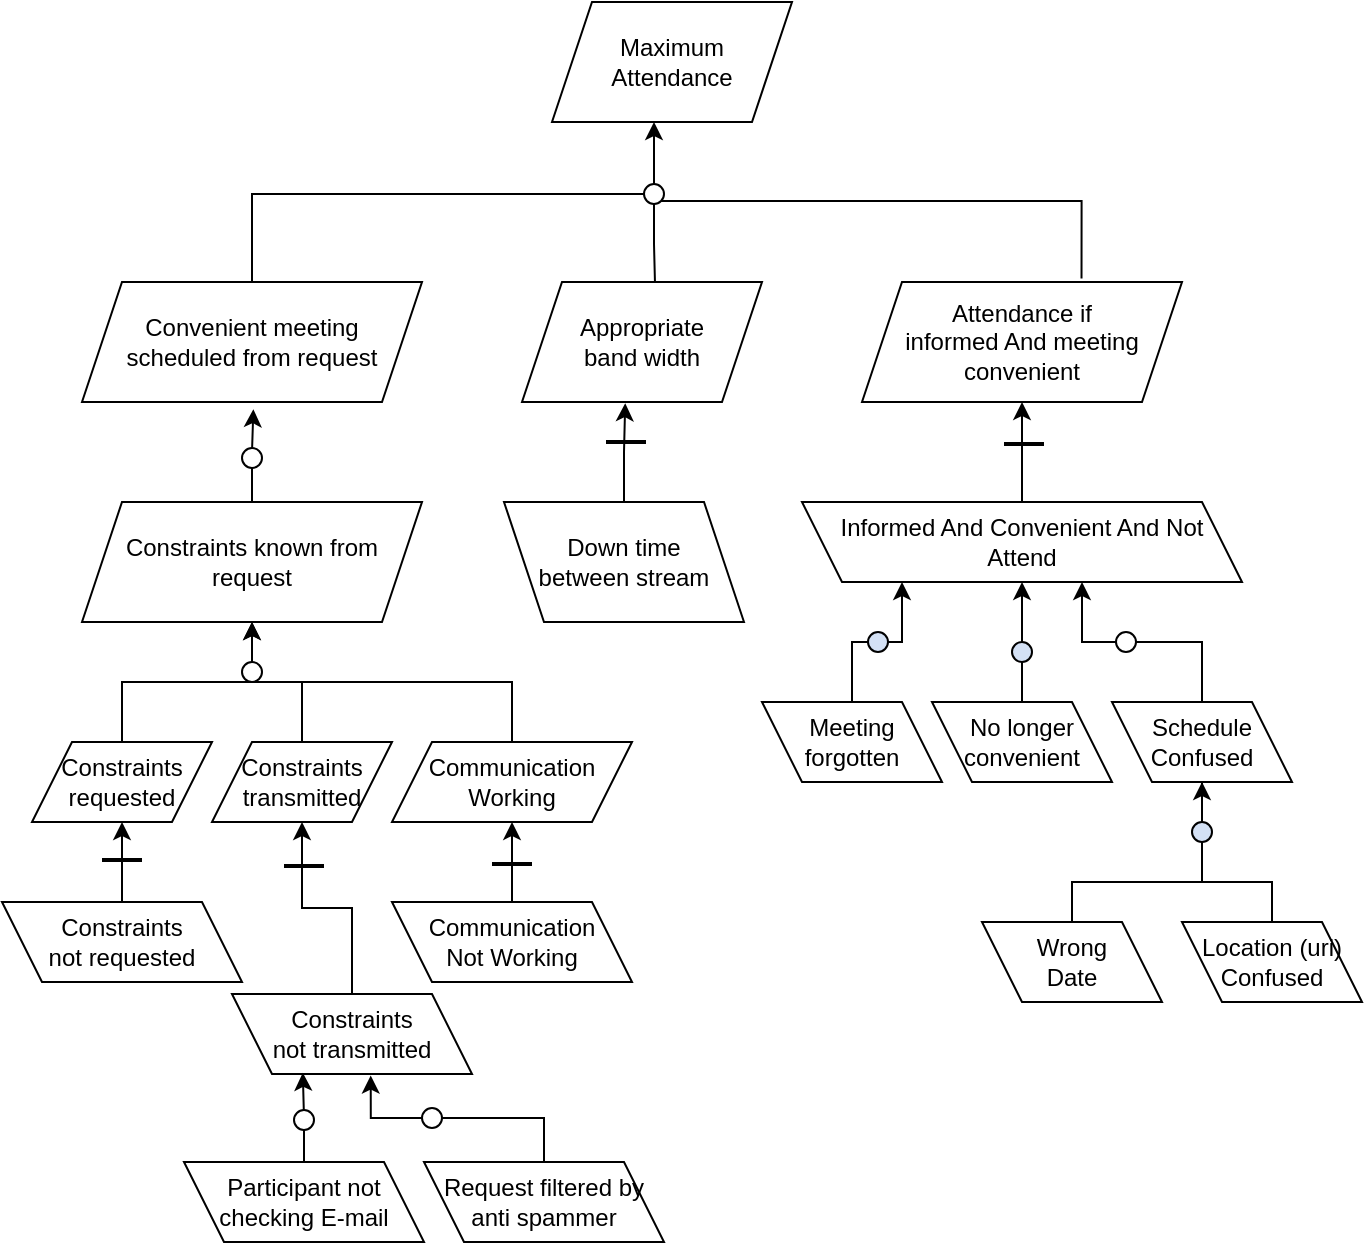 <mxfile version="24.6.4" type="device">
  <diagram name="Page-1" id="mlHsalZhluXgioZ-K4go">
    <mxGraphModel dx="1140" dy="768" grid="1" gridSize="10" guides="1" tooltips="1" connect="1" arrows="1" fold="1" page="1" pageScale="1" pageWidth="850" pageHeight="1100" math="0" shadow="0">
      <root>
        <mxCell id="0" />
        <mxCell id="1" parent="0" />
        <mxCell id="JbYDvvjTxCGBYsaSV6ub-1" value="Maximum&lt;div&gt;Attendance&lt;/div&gt;" style="shape=parallelogram;perimeter=parallelogramPerimeter;whiteSpace=wrap;html=1;fixedSize=1;" parent="1" vertex="1">
          <mxGeometry x="390" y="20" width="120" height="60" as="geometry" />
        </mxCell>
        <mxCell id="JbYDvvjTxCGBYsaSV6ub-2" value="Convenient meeting&lt;div&gt;scheduled from request&lt;/div&gt;" style="shape=parallelogram;perimeter=parallelogramPerimeter;whiteSpace=wrap;html=1;fixedSize=1;" parent="1" vertex="1">
          <mxGeometry x="155" y="160" width="170" height="60" as="geometry" />
        </mxCell>
        <mxCell id="JbYDvvjTxCGBYsaSV6ub-3" value="Appropriate&lt;div&gt;band width&lt;/div&gt;" style="shape=parallelogram;perimeter=parallelogramPerimeter;whiteSpace=wrap;html=1;fixedSize=1;" parent="1" vertex="1">
          <mxGeometry x="375" y="160" width="120" height="60" as="geometry" />
        </mxCell>
        <mxCell id="JbYDvvjTxCGBYsaSV6ub-5" value="Attendance if&lt;div&gt;informed And meeting convenient&lt;/div&gt;" style="shape=parallelogram;perimeter=parallelogramPerimeter;whiteSpace=wrap;html=1;fixedSize=1;" parent="1" vertex="1">
          <mxGeometry x="545" y="160" width="160" height="60" as="geometry" />
        </mxCell>
        <mxCell id="JbYDvvjTxCGBYsaSV6ub-8" style="edgeStyle=orthogonalEdgeStyle;rounded=0;orthogonalLoop=1;jettySize=auto;html=1;exitX=0;exitY=0.5;exitDx=0;exitDy=0;endArrow=none;endFill=0;" parent="1" source="JbYDvvjTxCGBYsaSV6ub-7" target="JbYDvvjTxCGBYsaSV6ub-2" edge="1">
          <mxGeometry relative="1" as="geometry" />
        </mxCell>
        <mxCell id="JbYDvvjTxCGBYsaSV6ub-11" style="edgeStyle=orthogonalEdgeStyle;rounded=0;orthogonalLoop=1;jettySize=auto;html=1;exitX=0.5;exitY=0;exitDx=0;exitDy=0;endArrow=classic;endFill=1;" parent="1" source="JbYDvvjTxCGBYsaSV6ub-7" edge="1">
          <mxGeometry relative="1" as="geometry">
            <mxPoint x="441" y="80.0" as="targetPoint" />
          </mxGeometry>
        </mxCell>
        <mxCell id="JbYDvvjTxCGBYsaSV6ub-7" value="" style="ellipse;whiteSpace=wrap;html=1;aspect=fixed;" parent="1" vertex="1">
          <mxGeometry x="436" y="111" width="10" height="10" as="geometry" />
        </mxCell>
        <mxCell id="JbYDvvjTxCGBYsaSV6ub-9" style="edgeStyle=orthogonalEdgeStyle;rounded=0;orthogonalLoop=1;jettySize=auto;html=1;entryX=0.554;entryY=0;entryDx=0;entryDy=0;entryPerimeter=0;endArrow=none;endFill=0;" parent="1" source="JbYDvvjTxCGBYsaSV6ub-7" target="JbYDvvjTxCGBYsaSV6ub-3" edge="1">
          <mxGeometry relative="1" as="geometry" />
        </mxCell>
        <mxCell id="JbYDvvjTxCGBYsaSV6ub-10" style="edgeStyle=orthogonalEdgeStyle;rounded=0;orthogonalLoop=1;jettySize=auto;html=1;exitX=1;exitY=1;exitDx=0;exitDy=0;entryX=0.686;entryY=-0.029;entryDx=0;entryDy=0;entryPerimeter=0;endArrow=none;endFill=0;" parent="1" source="JbYDvvjTxCGBYsaSV6ub-7" target="JbYDvvjTxCGBYsaSV6ub-5" edge="1">
          <mxGeometry relative="1" as="geometry" />
        </mxCell>
        <mxCell id="JbYDvvjTxCGBYsaSV6ub-12" value="Down time&lt;div&gt;between stream&lt;/div&gt;" style="shape=parallelogram;perimeter=parallelogramPerimeter;whiteSpace=wrap;html=1;fixedSize=1;flipH=1;" parent="1" vertex="1">
          <mxGeometry x="366" y="270" width="120" height="60" as="geometry" />
        </mxCell>
        <mxCell id="JbYDvvjTxCGBYsaSV6ub-13" style="edgeStyle=orthogonalEdgeStyle;rounded=0;orthogonalLoop=1;jettySize=auto;html=1;entryX=0.43;entryY=1.01;entryDx=0;entryDy=0;entryPerimeter=0;" parent="1" source="JbYDvvjTxCGBYsaSV6ub-12" target="JbYDvvjTxCGBYsaSV6ub-3" edge="1">
          <mxGeometry relative="1" as="geometry" />
        </mxCell>
        <mxCell id="JbYDvvjTxCGBYsaSV6ub-14" value="" style="endArrow=none;html=1;rounded=0;strokeWidth=2;" parent="1" edge="1">
          <mxGeometry width="50" height="50" relative="1" as="geometry">
            <mxPoint x="417" y="240" as="sourcePoint" />
            <mxPoint x="437" y="240" as="targetPoint" />
          </mxGeometry>
        </mxCell>
        <mxCell id="JbYDvvjTxCGBYsaSV6ub-16" style="edgeStyle=orthogonalEdgeStyle;rounded=0;orthogonalLoop=1;jettySize=auto;html=1;entryX=0.5;entryY=1;entryDx=0;entryDy=0;" parent="1" source="JbYDvvjTxCGBYsaSV6ub-15" target="JbYDvvjTxCGBYsaSV6ub-5" edge="1">
          <mxGeometry relative="1" as="geometry" />
        </mxCell>
        <mxCell id="JbYDvvjTxCGBYsaSV6ub-15" value="Informed And Convenient And Not Attend" style="shape=parallelogram;perimeter=parallelogramPerimeter;whiteSpace=wrap;html=1;fixedSize=1;flipH=1;" parent="1" vertex="1">
          <mxGeometry x="515" y="270" width="220" height="40" as="geometry" />
        </mxCell>
        <mxCell id="JbYDvvjTxCGBYsaSV6ub-17" value="" style="endArrow=none;html=1;rounded=0;strokeWidth=2;" parent="1" edge="1">
          <mxGeometry width="50" height="50" relative="1" as="geometry">
            <mxPoint x="616" y="241" as="sourcePoint" />
            <mxPoint x="636" y="241" as="targetPoint" />
          </mxGeometry>
        </mxCell>
        <mxCell id="JbYDvvjTxCGBYsaSV6ub-20" value="" style="edgeStyle=orthogonalEdgeStyle;rounded=0;orthogonalLoop=1;jettySize=auto;html=1;" parent="1" source="JbYDvvjTxCGBYsaSV6ub-18" target="JbYDvvjTxCGBYsaSV6ub-15" edge="1">
          <mxGeometry relative="1" as="geometry">
            <Array as="points">
              <mxPoint x="540" y="340" />
              <mxPoint x="565" y="340" />
            </Array>
          </mxGeometry>
        </mxCell>
        <mxCell id="JbYDvvjTxCGBYsaSV6ub-18" value="Meeting forgotten" style="shape=parallelogram;perimeter=parallelogramPerimeter;whiteSpace=wrap;html=1;fixedSize=1;flipH=1;" parent="1" vertex="1">
          <mxGeometry x="495" y="370" width="90" height="40" as="geometry" />
        </mxCell>
        <mxCell id="JbYDvvjTxCGBYsaSV6ub-22" value="" style="edgeStyle=orthogonalEdgeStyle;rounded=0;orthogonalLoop=1;jettySize=auto;html=1;" parent="1" source="JbYDvvjTxCGBYsaSV6ub-21" target="JbYDvvjTxCGBYsaSV6ub-15" edge="1">
          <mxGeometry relative="1" as="geometry" />
        </mxCell>
        <mxCell id="JbYDvvjTxCGBYsaSV6ub-21" value="No longer&lt;div&gt;convenient&lt;/div&gt;" style="shape=parallelogram;perimeter=parallelogramPerimeter;whiteSpace=wrap;html=1;fixedSize=1;flipH=1;" parent="1" vertex="1">
          <mxGeometry x="580" y="370" width="90" height="40" as="geometry" />
        </mxCell>
        <mxCell id="JbYDvvjTxCGBYsaSV6ub-24" value="" style="edgeStyle=orthogonalEdgeStyle;rounded=0;orthogonalLoop=1;jettySize=auto;html=1;" parent="1" source="JbYDvvjTxCGBYsaSV6ub-23" target="JbYDvvjTxCGBYsaSV6ub-15" edge="1">
          <mxGeometry relative="1" as="geometry">
            <Array as="points">
              <mxPoint x="715" y="340" />
              <mxPoint x="655" y="340" />
            </Array>
          </mxGeometry>
        </mxCell>
        <mxCell id="JbYDvvjTxCGBYsaSV6ub-23" value="Schedule&lt;div&gt;Confused&lt;/div&gt;" style="shape=parallelogram;perimeter=parallelogramPerimeter;whiteSpace=wrap;html=1;fixedSize=1;flipH=1;" parent="1" vertex="1">
          <mxGeometry x="670" y="370" width="90" height="40" as="geometry" />
        </mxCell>
        <mxCell id="JbYDvvjTxCGBYsaSV6ub-25" value="" style="ellipse;whiteSpace=wrap;html=1;aspect=fixed;fillColor=#D4E1F5;" parent="1" vertex="1">
          <mxGeometry x="548" y="335" width="10" height="10" as="geometry" />
        </mxCell>
        <mxCell id="JbYDvvjTxCGBYsaSV6ub-38" style="edgeStyle=orthogonalEdgeStyle;rounded=0;orthogonalLoop=1;jettySize=auto;html=1;entryX=0.5;entryY=1;entryDx=0;entryDy=0;" parent="1" source="JbYDvvjTxCGBYsaSV6ub-26" target="JbYDvvjTxCGBYsaSV6ub-23" edge="1">
          <mxGeometry relative="1" as="geometry" />
        </mxCell>
        <mxCell id="JbYDvvjTxCGBYsaSV6ub-26" value="" style="ellipse;whiteSpace=wrap;html=1;aspect=fixed;fillColor=#D4E1F5;" parent="1" vertex="1">
          <mxGeometry x="710" y="430" width="10" height="10" as="geometry" />
        </mxCell>
        <mxCell id="JbYDvvjTxCGBYsaSV6ub-27" value="" style="ellipse;whiteSpace=wrap;html=1;aspect=fixed;fillColor=#D4E1F5;" parent="1" vertex="1">
          <mxGeometry x="620" y="340" width="10" height="10" as="geometry" />
        </mxCell>
        <mxCell id="JbYDvvjTxCGBYsaSV6ub-37" style="edgeStyle=orthogonalEdgeStyle;rounded=0;orthogonalLoop=1;jettySize=auto;html=1;entryX=0.5;entryY=1;entryDx=0;entryDy=0;endArrow=none;endFill=0;" parent="1" source="JbYDvvjTxCGBYsaSV6ub-32" target="JbYDvvjTxCGBYsaSV6ub-26" edge="1">
          <mxGeometry relative="1" as="geometry">
            <Array as="points">
              <mxPoint x="650" y="460" />
              <mxPoint x="715" y="460" />
            </Array>
          </mxGeometry>
        </mxCell>
        <mxCell id="JbYDvvjTxCGBYsaSV6ub-32" value="Wrong&lt;div&gt;Date&lt;/div&gt;" style="shape=parallelogram;perimeter=parallelogramPerimeter;whiteSpace=wrap;html=1;fixedSize=1;flipH=1;" parent="1" vertex="1">
          <mxGeometry x="605" y="480" width="90" height="40" as="geometry" />
        </mxCell>
        <mxCell id="JbYDvvjTxCGBYsaSV6ub-35" value="" style="edgeStyle=orthogonalEdgeStyle;rounded=0;orthogonalLoop=1;jettySize=auto;html=1;endArrow=none;endFill=0;" parent="1" source="JbYDvvjTxCGBYsaSV6ub-33" target="JbYDvvjTxCGBYsaSV6ub-26" edge="1">
          <mxGeometry relative="1" as="geometry" />
        </mxCell>
        <mxCell id="JbYDvvjTxCGBYsaSV6ub-33" value="Location (uri)&lt;div&gt;Confused&lt;/div&gt;" style="shape=parallelogram;perimeter=parallelogramPerimeter;whiteSpace=wrap;html=1;fixedSize=1;flipH=1;" parent="1" vertex="1">
          <mxGeometry x="705" y="480" width="90" height="40" as="geometry" />
        </mxCell>
        <mxCell id="JbYDvvjTxCGBYsaSV6ub-39" value="" style="ellipse;whiteSpace=wrap;html=1;aspect=fixed;fillColor=default;" parent="1" vertex="1">
          <mxGeometry x="672" y="335" width="10" height="10" as="geometry" />
        </mxCell>
        <mxCell id="JbYDvvjTxCGBYsaSV6ub-41" value="Constraints known from request" style="shape=parallelogram;perimeter=parallelogramPerimeter;whiteSpace=wrap;html=1;fixedSize=1;" parent="1" vertex="1">
          <mxGeometry x="155" y="270" width="170" height="60" as="geometry" />
        </mxCell>
        <mxCell id="JbYDvvjTxCGBYsaSV6ub-42" style="edgeStyle=orthogonalEdgeStyle;rounded=0;orthogonalLoop=1;jettySize=auto;html=1;entryX=0.504;entryY=1.06;entryDx=0;entryDy=0;entryPerimeter=0;" parent="1" source="JbYDvvjTxCGBYsaSV6ub-41" target="JbYDvvjTxCGBYsaSV6ub-2" edge="1">
          <mxGeometry relative="1" as="geometry" />
        </mxCell>
        <mxCell id="JbYDvvjTxCGBYsaSV6ub-43" value="" style="ellipse;whiteSpace=wrap;html=1;aspect=fixed;" parent="1" vertex="1">
          <mxGeometry x="235" y="243" width="10" height="10" as="geometry" />
        </mxCell>
        <mxCell id="JbYDvvjTxCGBYsaSV6ub-58" value="" style="edgeStyle=orthogonalEdgeStyle;rounded=0;orthogonalLoop=1;jettySize=auto;html=1;" parent="1" source="JbYDvvjTxCGBYsaSV6ub-48" target="JbYDvvjTxCGBYsaSV6ub-41" edge="1">
          <mxGeometry relative="1" as="geometry" />
        </mxCell>
        <mxCell id="JbYDvvjTxCGBYsaSV6ub-48" value="Constraints&lt;div&gt;requested&lt;/div&gt;" style="shape=parallelogram;perimeter=parallelogramPerimeter;whiteSpace=wrap;html=1;fixedSize=1;flipH=1;flipV=1;" parent="1" vertex="1">
          <mxGeometry x="130" y="390" width="90" height="40" as="geometry" />
        </mxCell>
        <mxCell id="JbYDvvjTxCGBYsaSV6ub-59" value="" style="edgeStyle=orthogonalEdgeStyle;rounded=0;orthogonalLoop=1;jettySize=auto;html=1;" parent="1" source="JbYDvvjTxCGBYsaSV6ub-50" target="JbYDvvjTxCGBYsaSV6ub-41" edge="1">
          <mxGeometry relative="1" as="geometry" />
        </mxCell>
        <mxCell id="JbYDvvjTxCGBYsaSV6ub-50" value="Constraints&lt;div&gt;transmitted&lt;/div&gt;" style="shape=parallelogram;perimeter=parallelogramPerimeter;whiteSpace=wrap;html=1;fixedSize=1;flipH=1;flipV=1;" parent="1" vertex="1">
          <mxGeometry x="220" y="390" width="90" height="40" as="geometry" />
        </mxCell>
        <mxCell id="JbYDvvjTxCGBYsaSV6ub-60" style="edgeStyle=orthogonalEdgeStyle;rounded=0;orthogonalLoop=1;jettySize=auto;html=1;endArrow=none;endFill=0;" parent="1" source="JbYDvvjTxCGBYsaSV6ub-51" edge="1">
          <mxGeometry relative="1" as="geometry">
            <mxPoint x="240" y="360" as="targetPoint" />
            <Array as="points">
              <mxPoint x="370" y="360" />
            </Array>
          </mxGeometry>
        </mxCell>
        <mxCell id="JbYDvvjTxCGBYsaSV6ub-51" value="Communication&lt;div&gt;Working&lt;/div&gt;" style="shape=parallelogram;perimeter=parallelogramPerimeter;whiteSpace=wrap;html=1;fixedSize=1;flipH=1;flipV=1;" parent="1" vertex="1">
          <mxGeometry x="310" y="390" width="120" height="40" as="geometry" />
        </mxCell>
        <mxCell id="JbYDvvjTxCGBYsaSV6ub-55" style="edgeStyle=orthogonalEdgeStyle;rounded=0;orthogonalLoop=1;jettySize=auto;html=1;entryX=0.5;entryY=1;entryDx=0;entryDy=0;" parent="1" source="JbYDvvjTxCGBYsaSV6ub-54" target="JbYDvvjTxCGBYsaSV6ub-51" edge="1">
          <mxGeometry relative="1" as="geometry" />
        </mxCell>
        <mxCell id="JbYDvvjTxCGBYsaSV6ub-54" value="Communication&lt;div&gt;Not Working&lt;/div&gt;" style="shape=parallelogram;perimeter=parallelogramPerimeter;whiteSpace=wrap;html=1;fixedSize=1;flipH=0;flipV=1;" parent="1" vertex="1">
          <mxGeometry x="310" y="470" width="120" height="40" as="geometry" />
        </mxCell>
        <mxCell id="JbYDvvjTxCGBYsaSV6ub-56" value="" style="endArrow=none;html=1;rounded=0;strokeWidth=2;" parent="1" edge="1">
          <mxGeometry width="50" height="50" relative="1" as="geometry">
            <mxPoint x="360" y="451" as="sourcePoint" />
            <mxPoint x="380" y="451" as="targetPoint" />
          </mxGeometry>
        </mxCell>
        <mxCell id="JbYDvvjTxCGBYsaSV6ub-57" value="" style="ellipse;whiteSpace=wrap;html=1;aspect=fixed;" parent="1" vertex="1">
          <mxGeometry x="235" y="350" width="10" height="10" as="geometry" />
        </mxCell>
        <mxCell id="JbYDvvjTxCGBYsaSV6ub-65" value="" style="edgeStyle=orthogonalEdgeStyle;rounded=0;orthogonalLoop=1;jettySize=auto;html=1;" parent="1" source="JbYDvvjTxCGBYsaSV6ub-62" target="JbYDvvjTxCGBYsaSV6ub-48" edge="1">
          <mxGeometry relative="1" as="geometry" />
        </mxCell>
        <mxCell id="JbYDvvjTxCGBYsaSV6ub-62" value="Constraints&lt;div&gt;not requested&lt;/div&gt;" style="shape=parallelogram;perimeter=parallelogramPerimeter;whiteSpace=wrap;html=1;fixedSize=1;flipH=0;flipV=1;" parent="1" vertex="1">
          <mxGeometry x="115" y="470" width="120" height="40" as="geometry" />
        </mxCell>
        <mxCell id="JbYDvvjTxCGBYsaSV6ub-64" value="" style="edgeStyle=orthogonalEdgeStyle;rounded=0;orthogonalLoop=1;jettySize=auto;html=1;" parent="1" source="JbYDvvjTxCGBYsaSV6ub-63" target="JbYDvvjTxCGBYsaSV6ub-50" edge="1">
          <mxGeometry relative="1" as="geometry" />
        </mxCell>
        <mxCell id="JbYDvvjTxCGBYsaSV6ub-63" value="Constraints&lt;div&gt;not transmitted&lt;/div&gt;" style="shape=parallelogram;perimeter=parallelogramPerimeter;whiteSpace=wrap;html=1;fixedSize=1;flipH=0;flipV=1;" parent="1" vertex="1">
          <mxGeometry x="230" y="516" width="120" height="40" as="geometry" />
        </mxCell>
        <mxCell id="JbYDvvjTxCGBYsaSV6ub-66" value="" style="endArrow=none;html=1;rounded=0;strokeWidth=2;" parent="1" edge="1">
          <mxGeometry width="50" height="50" relative="1" as="geometry">
            <mxPoint x="256" y="452" as="sourcePoint" />
            <mxPoint x="276" y="452" as="targetPoint" />
          </mxGeometry>
        </mxCell>
        <mxCell id="JbYDvvjTxCGBYsaSV6ub-67" value="" style="endArrow=none;html=1;rounded=0;strokeWidth=2;" parent="1" edge="1">
          <mxGeometry width="50" height="50" relative="1" as="geometry">
            <mxPoint x="165" y="449" as="sourcePoint" />
            <mxPoint x="185" y="449" as="targetPoint" />
          </mxGeometry>
        </mxCell>
        <mxCell id="JbYDvvjTxCGBYsaSV6ub-69" style="edgeStyle=orthogonalEdgeStyle;rounded=0;orthogonalLoop=1;jettySize=auto;html=1;entryX=0.295;entryY=0.015;entryDx=0;entryDy=0;entryPerimeter=0;" parent="1" source="JbYDvvjTxCGBYsaSV6ub-68" target="JbYDvvjTxCGBYsaSV6ub-63" edge="1">
          <mxGeometry relative="1" as="geometry">
            <mxPoint x="290" y="560" as="targetPoint" />
          </mxGeometry>
        </mxCell>
        <mxCell id="JbYDvvjTxCGBYsaSV6ub-68" value="Participant not&lt;div&gt;checking E-mail&lt;/div&gt;" style="shape=parallelogram;perimeter=parallelogramPerimeter;whiteSpace=wrap;html=1;fixedSize=1;flipH=0;flipV=1;" parent="1" vertex="1">
          <mxGeometry x="206" y="600" width="120" height="40" as="geometry" />
        </mxCell>
        <mxCell id="JbYDvvjTxCGBYsaSV6ub-70" value="" style="ellipse;whiteSpace=wrap;html=1;aspect=fixed;" parent="1" vertex="1">
          <mxGeometry x="261" y="574" width="10" height="10" as="geometry" />
        </mxCell>
        <mxCell id="JbYDvvjTxCGBYsaSV6ub-72" value="Request filtered by anti spammer" style="shape=parallelogram;perimeter=parallelogramPerimeter;whiteSpace=wrap;html=1;fixedSize=1;flipH=0;flipV=1;" parent="1" vertex="1">
          <mxGeometry x="326" y="600" width="120" height="40" as="geometry" />
        </mxCell>
        <mxCell id="JbYDvvjTxCGBYsaSV6ub-73" style="edgeStyle=orthogonalEdgeStyle;rounded=0;orthogonalLoop=1;jettySize=auto;html=1;entryX=0.578;entryY=-0.019;entryDx=0;entryDy=0;entryPerimeter=0;" parent="1" source="JbYDvvjTxCGBYsaSV6ub-72" target="JbYDvvjTxCGBYsaSV6ub-63" edge="1">
          <mxGeometry relative="1" as="geometry" />
        </mxCell>
        <mxCell id="JbYDvvjTxCGBYsaSV6ub-74" value="" style="ellipse;whiteSpace=wrap;html=1;aspect=fixed;" parent="1" vertex="1">
          <mxGeometry x="325" y="573" width="10" height="10" as="geometry" />
        </mxCell>
      </root>
    </mxGraphModel>
  </diagram>
</mxfile>
